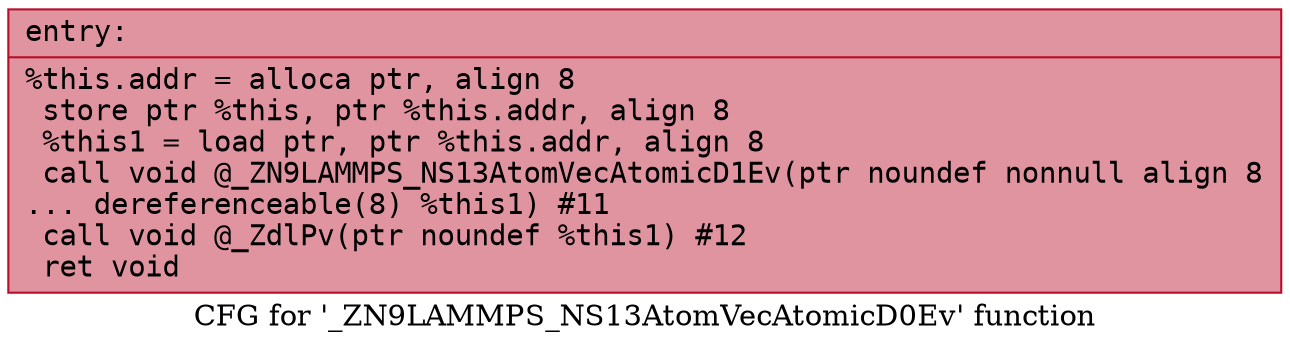 digraph "CFG for '_ZN9LAMMPS_NS13AtomVecAtomicD0Ev' function" {
	label="CFG for '_ZN9LAMMPS_NS13AtomVecAtomicD0Ev' function";

	Node0x563874bd2d10 [shape=record,color="#b70d28ff", style=filled, fillcolor="#b70d2870" fontname="Courier",label="{entry:\l|  %this.addr = alloca ptr, align 8\l  store ptr %this, ptr %this.addr, align 8\l  %this1 = load ptr, ptr %this.addr, align 8\l  call void @_ZN9LAMMPS_NS13AtomVecAtomicD1Ev(ptr noundef nonnull align 8\l... dereferenceable(8) %this1) #11\l  call void @_ZdlPv(ptr noundef %this1) #12\l  ret void\l}"];
}
